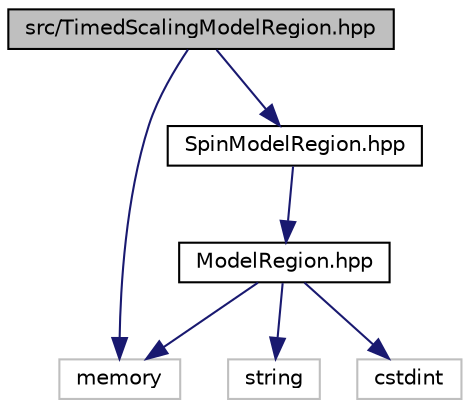 digraph "src/TimedScalingModelRegion.hpp"
{
  edge [fontname="Helvetica",fontsize="10",labelfontname="Helvetica",labelfontsize="10"];
  node [fontname="Helvetica",fontsize="10",shape=record];
  Node0 [label="src/TimedScalingModelRegion.hpp",height=0.2,width=0.4,color="black", fillcolor="grey75", style="filled", fontcolor="black"];
  Node0 -> Node1 [color="midnightblue",fontsize="10",style="solid",fontname="Helvetica"];
  Node1 [label="memory",height=0.2,width=0.4,color="grey75", fillcolor="white", style="filled"];
  Node0 -> Node2 [color="midnightblue",fontsize="10",style="solid",fontname="Helvetica"];
  Node2 [label="SpinModelRegion.hpp",height=0.2,width=0.4,color="black", fillcolor="white", style="filled",URL="$_spin_model_region_8hpp.html"];
  Node2 -> Node3 [color="midnightblue",fontsize="10",style="solid",fontname="Helvetica"];
  Node3 [label="ModelRegion.hpp",height=0.2,width=0.4,color="black", fillcolor="white", style="filled",URL="$_model_region_8hpp.html"];
  Node3 -> Node4 [color="midnightblue",fontsize="10",style="solid",fontname="Helvetica"];
  Node4 [label="string",height=0.2,width=0.4,color="grey75", fillcolor="white", style="filled"];
  Node3 -> Node5 [color="midnightblue",fontsize="10",style="solid",fontname="Helvetica"];
  Node5 [label="cstdint",height=0.2,width=0.4,color="grey75", fillcolor="white", style="filled"];
  Node3 -> Node1 [color="midnightblue",fontsize="10",style="solid",fontname="Helvetica"];
}
